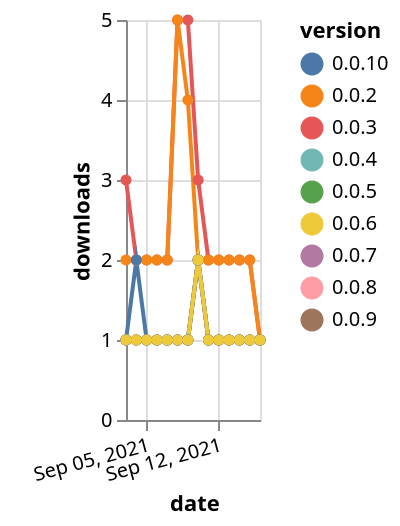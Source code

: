 {"$schema": "https://vega.github.io/schema/vega-lite/v5.json", "description": "A simple bar chart with embedded data.", "data": {"values": [{"date": "2021-09-03", "total": 2795, "delta": 3, "version": "0.0.3"}, {"date": "2021-09-04", "total": 2797, "delta": 2, "version": "0.0.3"}, {"date": "2021-09-05", "total": 2799, "delta": 2, "version": "0.0.3"}, {"date": "2021-09-06", "total": 2801, "delta": 2, "version": "0.0.3"}, {"date": "2021-09-07", "total": 2803, "delta": 2, "version": "0.0.3"}, {"date": "2021-09-08", "total": 2808, "delta": 5, "version": "0.0.3"}, {"date": "2021-09-09", "total": 2813, "delta": 5, "version": "0.0.3"}, {"date": "2021-09-10", "total": 2816, "delta": 3, "version": "0.0.3"}, {"date": "2021-09-11", "total": 2818, "delta": 2, "version": "0.0.3"}, {"date": "2021-09-12", "total": 2820, "delta": 2, "version": "0.0.3"}, {"date": "2021-09-13", "total": 2822, "delta": 2, "version": "0.0.3"}, {"date": "2021-09-14", "total": 2824, "delta": 2, "version": "0.0.3"}, {"date": "2021-09-15", "total": 2826, "delta": 2, "version": "0.0.3"}, {"date": "2021-09-16", "total": 2827, "delta": 1, "version": "0.0.3"}, {"date": "2021-09-03", "total": 223, "delta": 1, "version": "0.0.5"}, {"date": "2021-09-04", "total": 224, "delta": 1, "version": "0.0.5"}, {"date": "2021-09-05", "total": 225, "delta": 1, "version": "0.0.5"}, {"date": "2021-09-06", "total": 226, "delta": 1, "version": "0.0.5"}, {"date": "2021-09-07", "total": 227, "delta": 1, "version": "0.0.5"}, {"date": "2021-09-08", "total": 228, "delta": 1, "version": "0.0.5"}, {"date": "2021-09-09", "total": 229, "delta": 1, "version": "0.0.5"}, {"date": "2021-09-10", "total": 231, "delta": 2, "version": "0.0.5"}, {"date": "2021-09-11", "total": 232, "delta": 1, "version": "0.0.5"}, {"date": "2021-09-12", "total": 233, "delta": 1, "version": "0.0.5"}, {"date": "2021-09-13", "total": 234, "delta": 1, "version": "0.0.5"}, {"date": "2021-09-14", "total": 235, "delta": 1, "version": "0.0.5"}, {"date": "2021-09-15", "total": 236, "delta": 1, "version": "0.0.5"}, {"date": "2021-09-16", "total": 237, "delta": 1, "version": "0.0.5"}, {"date": "2021-09-03", "total": 238, "delta": 1, "version": "0.0.8"}, {"date": "2021-09-04", "total": 239, "delta": 1, "version": "0.0.8"}, {"date": "2021-09-05", "total": 240, "delta": 1, "version": "0.0.8"}, {"date": "2021-09-06", "total": 241, "delta": 1, "version": "0.0.8"}, {"date": "2021-09-07", "total": 242, "delta": 1, "version": "0.0.8"}, {"date": "2021-09-08", "total": 243, "delta": 1, "version": "0.0.8"}, {"date": "2021-09-09", "total": 244, "delta": 1, "version": "0.0.8"}, {"date": "2021-09-10", "total": 246, "delta": 2, "version": "0.0.8"}, {"date": "2021-09-11", "total": 247, "delta": 1, "version": "0.0.8"}, {"date": "2021-09-12", "total": 248, "delta": 1, "version": "0.0.8"}, {"date": "2021-09-13", "total": 249, "delta": 1, "version": "0.0.8"}, {"date": "2021-09-14", "total": 250, "delta": 1, "version": "0.0.8"}, {"date": "2021-09-15", "total": 251, "delta": 1, "version": "0.0.8"}, {"date": "2021-09-16", "total": 252, "delta": 1, "version": "0.0.8"}, {"date": "2021-09-03", "total": 227, "delta": 1, "version": "0.0.4"}, {"date": "2021-09-04", "total": 228, "delta": 1, "version": "0.0.4"}, {"date": "2021-09-05", "total": 229, "delta": 1, "version": "0.0.4"}, {"date": "2021-09-06", "total": 230, "delta": 1, "version": "0.0.4"}, {"date": "2021-09-07", "total": 231, "delta": 1, "version": "0.0.4"}, {"date": "2021-09-08", "total": 232, "delta": 1, "version": "0.0.4"}, {"date": "2021-09-09", "total": 233, "delta": 1, "version": "0.0.4"}, {"date": "2021-09-10", "total": 235, "delta": 2, "version": "0.0.4"}, {"date": "2021-09-11", "total": 236, "delta": 1, "version": "0.0.4"}, {"date": "2021-09-12", "total": 237, "delta": 1, "version": "0.0.4"}, {"date": "2021-09-13", "total": 238, "delta": 1, "version": "0.0.4"}, {"date": "2021-09-14", "total": 239, "delta": 1, "version": "0.0.4"}, {"date": "2021-09-15", "total": 240, "delta": 1, "version": "0.0.4"}, {"date": "2021-09-16", "total": 241, "delta": 1, "version": "0.0.4"}, {"date": "2021-09-03", "total": 2640, "delta": 2, "version": "0.0.2"}, {"date": "2021-09-04", "total": 2642, "delta": 2, "version": "0.0.2"}, {"date": "2021-09-05", "total": 2644, "delta": 2, "version": "0.0.2"}, {"date": "2021-09-06", "total": 2646, "delta": 2, "version": "0.0.2"}, {"date": "2021-09-07", "total": 2648, "delta": 2, "version": "0.0.2"}, {"date": "2021-09-08", "total": 2653, "delta": 5, "version": "0.0.2"}, {"date": "2021-09-09", "total": 2657, "delta": 4, "version": "0.0.2"}, {"date": "2021-09-10", "total": 2659, "delta": 2, "version": "0.0.2"}, {"date": "2021-09-11", "total": 2661, "delta": 2, "version": "0.0.2"}, {"date": "2021-09-12", "total": 2663, "delta": 2, "version": "0.0.2"}, {"date": "2021-09-13", "total": 2665, "delta": 2, "version": "0.0.2"}, {"date": "2021-09-14", "total": 2667, "delta": 2, "version": "0.0.2"}, {"date": "2021-09-15", "total": 2669, "delta": 2, "version": "0.0.2"}, {"date": "2021-09-16", "total": 2670, "delta": 1, "version": "0.0.2"}, {"date": "2021-09-03", "total": 238, "delta": 1, "version": "0.0.7"}, {"date": "2021-09-04", "total": 239, "delta": 1, "version": "0.0.7"}, {"date": "2021-09-05", "total": 240, "delta": 1, "version": "0.0.7"}, {"date": "2021-09-06", "total": 241, "delta": 1, "version": "0.0.7"}, {"date": "2021-09-07", "total": 242, "delta": 1, "version": "0.0.7"}, {"date": "2021-09-08", "total": 243, "delta": 1, "version": "0.0.7"}, {"date": "2021-09-09", "total": 244, "delta": 1, "version": "0.0.7"}, {"date": "2021-09-10", "total": 246, "delta": 2, "version": "0.0.7"}, {"date": "2021-09-11", "total": 247, "delta": 1, "version": "0.0.7"}, {"date": "2021-09-12", "total": 248, "delta": 1, "version": "0.0.7"}, {"date": "2021-09-13", "total": 249, "delta": 1, "version": "0.0.7"}, {"date": "2021-09-14", "total": 250, "delta": 1, "version": "0.0.7"}, {"date": "2021-09-15", "total": 251, "delta": 1, "version": "0.0.7"}, {"date": "2021-09-16", "total": 252, "delta": 1, "version": "0.0.7"}, {"date": "2021-09-03", "total": 244, "delta": 1, "version": "0.0.9"}, {"date": "2021-09-04", "total": 245, "delta": 1, "version": "0.0.9"}, {"date": "2021-09-05", "total": 246, "delta": 1, "version": "0.0.9"}, {"date": "2021-09-06", "total": 247, "delta": 1, "version": "0.0.9"}, {"date": "2021-09-07", "total": 248, "delta": 1, "version": "0.0.9"}, {"date": "2021-09-08", "total": 249, "delta": 1, "version": "0.0.9"}, {"date": "2021-09-09", "total": 250, "delta": 1, "version": "0.0.9"}, {"date": "2021-09-10", "total": 252, "delta": 2, "version": "0.0.9"}, {"date": "2021-09-11", "total": 253, "delta": 1, "version": "0.0.9"}, {"date": "2021-09-12", "total": 254, "delta": 1, "version": "0.0.9"}, {"date": "2021-09-13", "total": 255, "delta": 1, "version": "0.0.9"}, {"date": "2021-09-14", "total": 256, "delta": 1, "version": "0.0.9"}, {"date": "2021-09-15", "total": 257, "delta": 1, "version": "0.0.9"}, {"date": "2021-09-16", "total": 258, "delta": 1, "version": "0.0.9"}, {"date": "2021-09-03", "total": 198, "delta": 1, "version": "0.0.10"}, {"date": "2021-09-04", "total": 200, "delta": 2, "version": "0.0.10"}, {"date": "2021-09-05", "total": 201, "delta": 1, "version": "0.0.10"}, {"date": "2021-09-06", "total": 202, "delta": 1, "version": "0.0.10"}, {"date": "2021-09-07", "total": 203, "delta": 1, "version": "0.0.10"}, {"date": "2021-09-08", "total": 204, "delta": 1, "version": "0.0.10"}, {"date": "2021-09-09", "total": 205, "delta": 1, "version": "0.0.10"}, {"date": "2021-09-10", "total": 207, "delta": 2, "version": "0.0.10"}, {"date": "2021-09-11", "total": 208, "delta": 1, "version": "0.0.10"}, {"date": "2021-09-12", "total": 209, "delta": 1, "version": "0.0.10"}, {"date": "2021-09-13", "total": 210, "delta": 1, "version": "0.0.10"}, {"date": "2021-09-14", "total": 211, "delta": 1, "version": "0.0.10"}, {"date": "2021-09-15", "total": 212, "delta": 1, "version": "0.0.10"}, {"date": "2021-09-16", "total": 213, "delta": 1, "version": "0.0.10"}, {"date": "2021-09-03", "total": 236, "delta": 1, "version": "0.0.6"}, {"date": "2021-09-04", "total": 237, "delta": 1, "version": "0.0.6"}, {"date": "2021-09-05", "total": 238, "delta": 1, "version": "0.0.6"}, {"date": "2021-09-06", "total": 239, "delta": 1, "version": "0.0.6"}, {"date": "2021-09-07", "total": 240, "delta": 1, "version": "0.0.6"}, {"date": "2021-09-08", "total": 241, "delta": 1, "version": "0.0.6"}, {"date": "2021-09-09", "total": 242, "delta": 1, "version": "0.0.6"}, {"date": "2021-09-10", "total": 244, "delta": 2, "version": "0.0.6"}, {"date": "2021-09-11", "total": 245, "delta": 1, "version": "0.0.6"}, {"date": "2021-09-12", "total": 246, "delta": 1, "version": "0.0.6"}, {"date": "2021-09-13", "total": 247, "delta": 1, "version": "0.0.6"}, {"date": "2021-09-14", "total": 248, "delta": 1, "version": "0.0.6"}, {"date": "2021-09-15", "total": 249, "delta": 1, "version": "0.0.6"}, {"date": "2021-09-16", "total": 250, "delta": 1, "version": "0.0.6"}]}, "width": "container", "mark": {"type": "line", "point": {"filled": true}}, "encoding": {"x": {"field": "date", "type": "temporal", "timeUnit": "yearmonthdate", "title": "date", "axis": {"labelAngle": -15}}, "y": {"field": "delta", "type": "quantitative", "title": "downloads"}, "color": {"field": "version", "type": "nominal"}, "tooltip": {"field": "delta"}}}